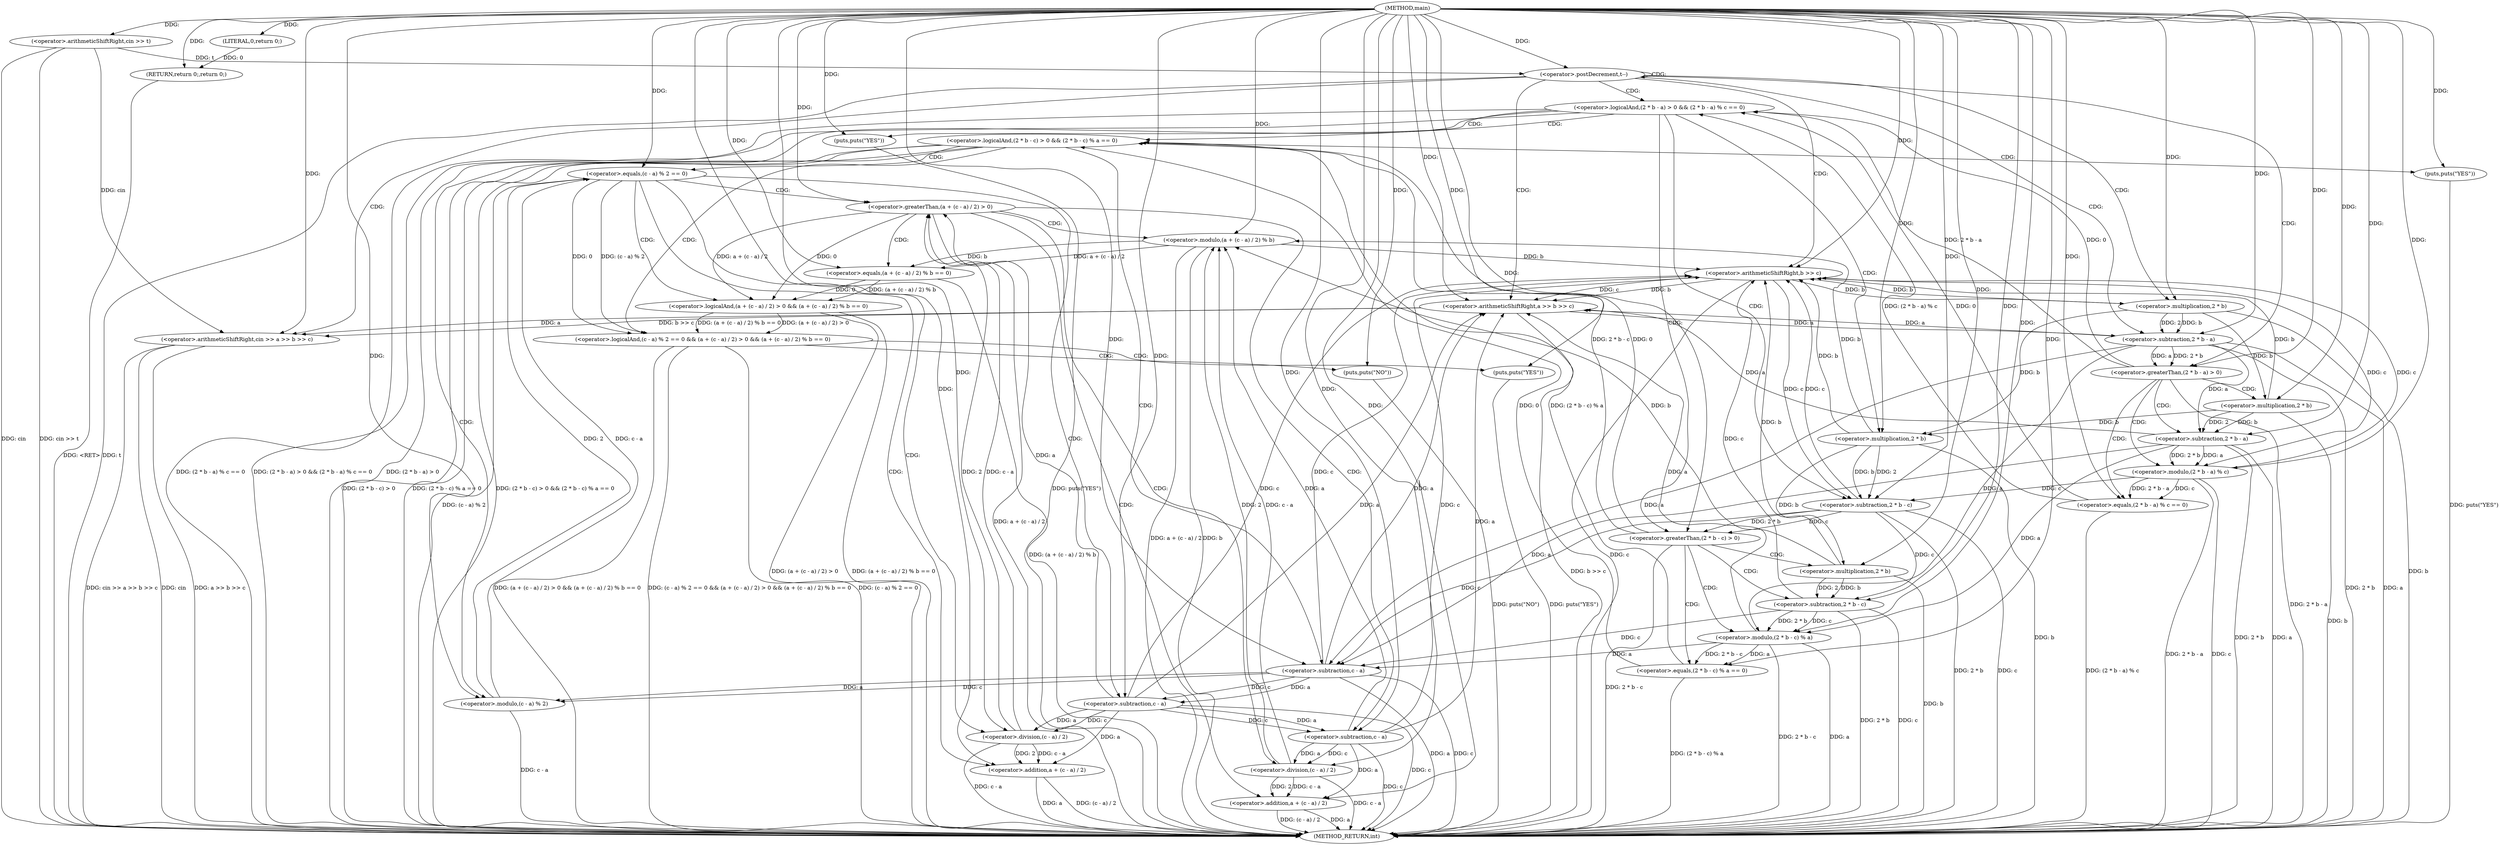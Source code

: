 digraph "main" {  
"1000103" [label = "(METHOD,main)" ]
"1000202" [label = "(METHOD_RETURN,int)" ]
"1000106" [label = "(<operator>.arithmeticShiftRight,cin >> t)" ]
"1000200" [label = "(RETURN,return 0;,return 0;)" ]
"1000110" [label = "(<operator>.postDecrement,t--)" ]
"1000201" [label = "(LITERAL,0,return 0;)" ]
"1000116" [label = "(<operator>.arithmeticShiftRight,cin >> a >> b >> c)" ]
"1000124" [label = "(<operator>.logicalAnd,(2 * b - a) > 0 && (2 * b - a) % c == 0)" ]
"1000141" [label = "(puts,puts(\"YES\"))" ]
"1000118" [label = "(<operator>.arithmeticShiftRight,a >> b >> c)" ]
"1000120" [label = "(<operator>.arithmeticShiftRight,b >> c)" ]
"1000125" [label = "(<operator>.greaterThan,(2 * b - a) > 0)" ]
"1000132" [label = "(<operator>.equals,(2 * b - a) % c == 0)" ]
"1000145" [label = "(<operator>.logicalAnd,(2 * b - c) > 0 && (2 * b - c) % a == 0)" ]
"1000162" [label = "(puts,puts(\"YES\"))" ]
"1000126" [label = "(<operator>.subtraction,2 * b - a)" ]
"1000133" [label = "(<operator>.modulo,(2 * b - a) % c)" ]
"1000127" [label = "(<operator>.multiplication,2 * b)" ]
"1000134" [label = "(<operator>.subtraction,2 * b - a)" ]
"1000146" [label = "(<operator>.greaterThan,(2 * b - c) > 0)" ]
"1000153" [label = "(<operator>.equals,(2 * b - c) % a == 0)" ]
"1000166" [label = "(<operator>.logicalAnd,(c - a) % 2 == 0 && (a + (c - a) / 2) > 0 && (a + (c - a) / 2) % b == 0)" ]
"1000195" [label = "(puts,puts(\"YES\"))" ]
"1000135" [label = "(<operator>.multiplication,2 * b)" ]
"1000147" [label = "(<operator>.subtraction,2 * b - c)" ]
"1000154" [label = "(<operator>.modulo,(2 * b - c) % a)" ]
"1000198" [label = "(puts,puts(\"NO\"))" ]
"1000148" [label = "(<operator>.multiplication,2 * b)" ]
"1000155" [label = "(<operator>.subtraction,2 * b - c)" ]
"1000167" [label = "(<operator>.equals,(c - a) % 2 == 0)" ]
"1000174" [label = "(<operator>.logicalAnd,(a + (c - a) / 2) > 0 && (a + (c - a) / 2) % b == 0)" ]
"1000156" [label = "(<operator>.multiplication,2 * b)" ]
"1000168" [label = "(<operator>.modulo,(c - a) % 2)" ]
"1000175" [label = "(<operator>.greaterThan,(a + (c - a) / 2) > 0)" ]
"1000184" [label = "(<operator>.equals,(a + (c - a) / 2) % b == 0)" ]
"1000169" [label = "(<operator>.subtraction,c - a)" ]
"1000176" [label = "(<operator>.addition,a + (c - a) / 2)" ]
"1000185" [label = "(<operator>.modulo,(a + (c - a) / 2) % b)" ]
"1000178" [label = "(<operator>.division,(c - a) / 2)" ]
"1000186" [label = "(<operator>.addition,a + (c - a) / 2)" ]
"1000179" [label = "(<operator>.subtraction,c - a)" ]
"1000188" [label = "(<operator>.division,(c - a) / 2)" ]
"1000189" [label = "(<operator>.subtraction,c - a)" ]
  "1000200" -> "1000202"  [ label = "DDG: <RET>"] 
  "1000106" -> "1000202"  [ label = "DDG: cin"] 
  "1000106" -> "1000202"  [ label = "DDG: cin >> t"] 
  "1000110" -> "1000202"  [ label = "DDG: t"] 
  "1000116" -> "1000202"  [ label = "DDG: cin"] 
  "1000120" -> "1000202"  [ label = "DDG: c"] 
  "1000118" -> "1000202"  [ label = "DDG: b >> c"] 
  "1000116" -> "1000202"  [ label = "DDG: a >> b >> c"] 
  "1000116" -> "1000202"  [ label = "DDG: cin >> a >> b >> c"] 
  "1000127" -> "1000202"  [ label = "DDG: b"] 
  "1000126" -> "1000202"  [ label = "DDG: 2 * b"] 
  "1000126" -> "1000202"  [ label = "DDG: a"] 
  "1000125" -> "1000202"  [ label = "DDG: 2 * b - a"] 
  "1000124" -> "1000202"  [ label = "DDG: (2 * b - a) > 0"] 
  "1000135" -> "1000202"  [ label = "DDG: b"] 
  "1000134" -> "1000202"  [ label = "DDG: 2 * b"] 
  "1000134" -> "1000202"  [ label = "DDG: a"] 
  "1000133" -> "1000202"  [ label = "DDG: 2 * b - a"] 
  "1000133" -> "1000202"  [ label = "DDG: c"] 
  "1000132" -> "1000202"  [ label = "DDG: (2 * b - a) % c"] 
  "1000124" -> "1000202"  [ label = "DDG: (2 * b - a) % c == 0"] 
  "1000124" -> "1000202"  [ label = "DDG: (2 * b - a) > 0 && (2 * b - a) % c == 0"] 
  "1000148" -> "1000202"  [ label = "DDG: b"] 
  "1000147" -> "1000202"  [ label = "DDG: 2 * b"] 
  "1000147" -> "1000202"  [ label = "DDG: c"] 
  "1000146" -> "1000202"  [ label = "DDG: 2 * b - c"] 
  "1000145" -> "1000202"  [ label = "DDG: (2 * b - c) > 0"] 
  "1000156" -> "1000202"  [ label = "DDG: b"] 
  "1000155" -> "1000202"  [ label = "DDG: 2 * b"] 
  "1000155" -> "1000202"  [ label = "DDG: c"] 
  "1000154" -> "1000202"  [ label = "DDG: 2 * b - c"] 
  "1000154" -> "1000202"  [ label = "DDG: a"] 
  "1000153" -> "1000202"  [ label = "DDG: (2 * b - c) % a"] 
  "1000145" -> "1000202"  [ label = "DDG: (2 * b - c) % a == 0"] 
  "1000145" -> "1000202"  [ label = "DDG: (2 * b - c) > 0 && (2 * b - c) % a == 0"] 
  "1000169" -> "1000202"  [ label = "DDG: c"] 
  "1000169" -> "1000202"  [ label = "DDG: a"] 
  "1000168" -> "1000202"  [ label = "DDG: c - a"] 
  "1000167" -> "1000202"  [ label = "DDG: (c - a) % 2"] 
  "1000166" -> "1000202"  [ label = "DDG: (c - a) % 2 == 0"] 
  "1000176" -> "1000202"  [ label = "DDG: a"] 
  "1000179" -> "1000202"  [ label = "DDG: c"] 
  "1000178" -> "1000202"  [ label = "DDG: c - a"] 
  "1000176" -> "1000202"  [ label = "DDG: (c - a) / 2"] 
  "1000175" -> "1000202"  [ label = "DDG: a + (c - a) / 2"] 
  "1000174" -> "1000202"  [ label = "DDG: (a + (c - a) / 2) > 0"] 
  "1000186" -> "1000202"  [ label = "DDG: a"] 
  "1000189" -> "1000202"  [ label = "DDG: c"] 
  "1000188" -> "1000202"  [ label = "DDG: c - a"] 
  "1000186" -> "1000202"  [ label = "DDG: (c - a) / 2"] 
  "1000185" -> "1000202"  [ label = "DDG: a + (c - a) / 2"] 
  "1000185" -> "1000202"  [ label = "DDG: b"] 
  "1000184" -> "1000202"  [ label = "DDG: (a + (c - a) / 2) % b"] 
  "1000174" -> "1000202"  [ label = "DDG: (a + (c - a) / 2) % b == 0"] 
  "1000166" -> "1000202"  [ label = "DDG: (a + (c - a) / 2) > 0 && (a + (c - a) / 2) % b == 0"] 
  "1000166" -> "1000202"  [ label = "DDG: (c - a) % 2 == 0 && (a + (c - a) / 2) > 0 && (a + (c - a) / 2) % b == 0"] 
  "1000198" -> "1000202"  [ label = "DDG: puts(\"NO\")"] 
  "1000195" -> "1000202"  [ label = "DDG: puts(\"YES\")"] 
  "1000162" -> "1000202"  [ label = "DDG: puts(\"YES\")"] 
  "1000141" -> "1000202"  [ label = "DDG: puts(\"YES\")"] 
  "1000201" -> "1000200"  [ label = "DDG: 0"] 
  "1000103" -> "1000200"  [ label = "DDG: "] 
  "1000103" -> "1000106"  [ label = "DDG: "] 
  "1000103" -> "1000201"  [ label = "DDG: "] 
  "1000106" -> "1000110"  [ label = "DDG: t"] 
  "1000103" -> "1000110"  [ label = "DDG: "] 
  "1000106" -> "1000116"  [ label = "DDG: cin"] 
  "1000103" -> "1000116"  [ label = "DDG: "] 
  "1000118" -> "1000116"  [ label = "DDG: b >> c"] 
  "1000118" -> "1000116"  [ label = "DDG: a"] 
  "1000126" -> "1000118"  [ label = "DDG: a"] 
  "1000134" -> "1000118"  [ label = "DDG: a"] 
  "1000154" -> "1000118"  [ label = "DDG: a"] 
  "1000169" -> "1000118"  [ label = "DDG: a"] 
  "1000103" -> "1000118"  [ label = "DDG: "] 
  "1000179" -> "1000118"  [ label = "DDG: a"] 
  "1000189" -> "1000118"  [ label = "DDG: a"] 
  "1000120" -> "1000118"  [ label = "DDG: b"] 
  "1000120" -> "1000118"  [ label = "DDG: c"] 
  "1000125" -> "1000124"  [ label = "DDG: 0"] 
  "1000125" -> "1000124"  [ label = "DDG: 2 * b - a"] 
  "1000132" -> "1000124"  [ label = "DDG: (2 * b - a) % c"] 
  "1000132" -> "1000124"  [ label = "DDG: 0"] 
  "1000103" -> "1000141"  [ label = "DDG: "] 
  "1000127" -> "1000120"  [ label = "DDG: b"] 
  "1000135" -> "1000120"  [ label = "DDG: b"] 
  "1000148" -> "1000120"  [ label = "DDG: b"] 
  "1000156" -> "1000120"  [ label = "DDG: b"] 
  "1000185" -> "1000120"  [ label = "DDG: b"] 
  "1000103" -> "1000120"  [ label = "DDG: "] 
  "1000133" -> "1000120"  [ label = "DDG: c"] 
  "1000147" -> "1000120"  [ label = "DDG: c"] 
  "1000155" -> "1000120"  [ label = "DDG: c"] 
  "1000169" -> "1000120"  [ label = "DDG: c"] 
  "1000179" -> "1000120"  [ label = "DDG: c"] 
  "1000189" -> "1000120"  [ label = "DDG: c"] 
  "1000126" -> "1000125"  [ label = "DDG: 2 * b"] 
  "1000126" -> "1000125"  [ label = "DDG: a"] 
  "1000103" -> "1000125"  [ label = "DDG: "] 
  "1000133" -> "1000132"  [ label = "DDG: c"] 
  "1000133" -> "1000132"  [ label = "DDG: 2 * b - a"] 
  "1000103" -> "1000132"  [ label = "DDG: "] 
  "1000127" -> "1000126"  [ label = "DDG: 2"] 
  "1000127" -> "1000126"  [ label = "DDG: b"] 
  "1000118" -> "1000126"  [ label = "DDG: a"] 
  "1000103" -> "1000126"  [ label = "DDG: "] 
  "1000134" -> "1000133"  [ label = "DDG: a"] 
  "1000134" -> "1000133"  [ label = "DDG: 2 * b"] 
  "1000120" -> "1000133"  [ label = "DDG: c"] 
  "1000103" -> "1000133"  [ label = "DDG: "] 
  "1000146" -> "1000145"  [ label = "DDG: 2 * b - c"] 
  "1000146" -> "1000145"  [ label = "DDG: 0"] 
  "1000153" -> "1000145"  [ label = "DDG: (2 * b - c) % a"] 
  "1000153" -> "1000145"  [ label = "DDG: 0"] 
  "1000103" -> "1000162"  [ label = "DDG: "] 
  "1000103" -> "1000127"  [ label = "DDG: "] 
  "1000120" -> "1000127"  [ label = "DDG: b"] 
  "1000135" -> "1000134"  [ label = "DDG: b"] 
  "1000135" -> "1000134"  [ label = "DDG: 2"] 
  "1000126" -> "1000134"  [ label = "DDG: a"] 
  "1000103" -> "1000134"  [ label = "DDG: "] 
  "1000147" -> "1000146"  [ label = "DDG: 2 * b"] 
  "1000147" -> "1000146"  [ label = "DDG: c"] 
  "1000103" -> "1000146"  [ label = "DDG: "] 
  "1000154" -> "1000153"  [ label = "DDG: 2 * b - c"] 
  "1000154" -> "1000153"  [ label = "DDG: a"] 
  "1000103" -> "1000153"  [ label = "DDG: "] 
  "1000103" -> "1000135"  [ label = "DDG: "] 
  "1000127" -> "1000135"  [ label = "DDG: b"] 
  "1000148" -> "1000147"  [ label = "DDG: b"] 
  "1000148" -> "1000147"  [ label = "DDG: 2"] 
  "1000120" -> "1000147"  [ label = "DDG: c"] 
  "1000133" -> "1000147"  [ label = "DDG: c"] 
  "1000103" -> "1000147"  [ label = "DDG: "] 
  "1000155" -> "1000154"  [ label = "DDG: 2 * b"] 
  "1000155" -> "1000154"  [ label = "DDG: c"] 
  "1000126" -> "1000154"  [ label = "DDG: a"] 
  "1000134" -> "1000154"  [ label = "DDG: a"] 
  "1000103" -> "1000154"  [ label = "DDG: "] 
  "1000167" -> "1000166"  [ label = "DDG: (c - a) % 2"] 
  "1000167" -> "1000166"  [ label = "DDG: 0"] 
  "1000174" -> "1000166"  [ label = "DDG: (a + (c - a) / 2) % b == 0"] 
  "1000174" -> "1000166"  [ label = "DDG: (a + (c - a) / 2) > 0"] 
  "1000103" -> "1000195"  [ label = "DDG: "] 
  "1000103" -> "1000148"  [ label = "DDG: "] 
  "1000127" -> "1000148"  [ label = "DDG: b"] 
  "1000135" -> "1000148"  [ label = "DDG: b"] 
  "1000156" -> "1000155"  [ label = "DDG: 2"] 
  "1000156" -> "1000155"  [ label = "DDG: b"] 
  "1000147" -> "1000155"  [ label = "DDG: c"] 
  "1000103" -> "1000155"  [ label = "DDG: "] 
  "1000168" -> "1000167"  [ label = "DDG: 2"] 
  "1000168" -> "1000167"  [ label = "DDG: c - a"] 
  "1000103" -> "1000167"  [ label = "DDG: "] 
  "1000175" -> "1000174"  [ label = "DDG: 0"] 
  "1000175" -> "1000174"  [ label = "DDG: a + (c - a) / 2"] 
  "1000184" -> "1000174"  [ label = "DDG: 0"] 
  "1000184" -> "1000174"  [ label = "DDG: (a + (c - a) / 2) % b"] 
  "1000103" -> "1000198"  [ label = "DDG: "] 
  "1000103" -> "1000156"  [ label = "DDG: "] 
  "1000148" -> "1000156"  [ label = "DDG: b"] 
  "1000169" -> "1000168"  [ label = "DDG: c"] 
  "1000169" -> "1000168"  [ label = "DDG: a"] 
  "1000103" -> "1000168"  [ label = "DDG: "] 
  "1000178" -> "1000175"  [ label = "DDG: c - a"] 
  "1000178" -> "1000175"  [ label = "DDG: 2"] 
  "1000179" -> "1000175"  [ label = "DDG: a"] 
  "1000103" -> "1000175"  [ label = "DDG: "] 
  "1000185" -> "1000184"  [ label = "DDG: b"] 
  "1000185" -> "1000184"  [ label = "DDG: a + (c - a) / 2"] 
  "1000103" -> "1000184"  [ label = "DDG: "] 
  "1000147" -> "1000169"  [ label = "DDG: c"] 
  "1000155" -> "1000169"  [ label = "DDG: c"] 
  "1000103" -> "1000169"  [ label = "DDG: "] 
  "1000126" -> "1000169"  [ label = "DDG: a"] 
  "1000134" -> "1000169"  [ label = "DDG: a"] 
  "1000154" -> "1000169"  [ label = "DDG: a"] 
  "1000179" -> "1000176"  [ label = "DDG: a"] 
  "1000103" -> "1000176"  [ label = "DDG: "] 
  "1000178" -> "1000176"  [ label = "DDG: c - a"] 
  "1000178" -> "1000176"  [ label = "DDG: 2"] 
  "1000188" -> "1000185"  [ label = "DDG: 2"] 
  "1000188" -> "1000185"  [ label = "DDG: c - a"] 
  "1000189" -> "1000185"  [ label = "DDG: a"] 
  "1000103" -> "1000185"  [ label = "DDG: "] 
  "1000148" -> "1000185"  [ label = "DDG: b"] 
  "1000156" -> "1000185"  [ label = "DDG: b"] 
  "1000179" -> "1000178"  [ label = "DDG: c"] 
  "1000179" -> "1000178"  [ label = "DDG: a"] 
  "1000103" -> "1000178"  [ label = "DDG: "] 
  "1000189" -> "1000186"  [ label = "DDG: a"] 
  "1000103" -> "1000186"  [ label = "DDG: "] 
  "1000188" -> "1000186"  [ label = "DDG: 2"] 
  "1000188" -> "1000186"  [ label = "DDG: c - a"] 
  "1000169" -> "1000179"  [ label = "DDG: c"] 
  "1000103" -> "1000179"  [ label = "DDG: "] 
  "1000169" -> "1000179"  [ label = "DDG: a"] 
  "1000189" -> "1000188"  [ label = "DDG: a"] 
  "1000189" -> "1000188"  [ label = "DDG: c"] 
  "1000103" -> "1000188"  [ label = "DDG: "] 
  "1000179" -> "1000189"  [ label = "DDG: c"] 
  "1000103" -> "1000189"  [ label = "DDG: "] 
  "1000179" -> "1000189"  [ label = "DDG: a"] 
  "1000110" -> "1000110"  [ label = "CDG: "] 
  "1000110" -> "1000125"  [ label = "CDG: "] 
  "1000110" -> "1000127"  [ label = "CDG: "] 
  "1000110" -> "1000118"  [ label = "CDG: "] 
  "1000110" -> "1000116"  [ label = "CDG: "] 
  "1000110" -> "1000120"  [ label = "CDG: "] 
  "1000110" -> "1000126"  [ label = "CDG: "] 
  "1000110" -> "1000124"  [ label = "CDG: "] 
  "1000124" -> "1000141"  [ label = "CDG: "] 
  "1000124" -> "1000148"  [ label = "CDG: "] 
  "1000124" -> "1000147"  [ label = "CDG: "] 
  "1000124" -> "1000145"  [ label = "CDG: "] 
  "1000124" -> "1000146"  [ label = "CDG: "] 
  "1000125" -> "1000135"  [ label = "CDG: "] 
  "1000125" -> "1000133"  [ label = "CDG: "] 
  "1000125" -> "1000132"  [ label = "CDG: "] 
  "1000125" -> "1000134"  [ label = "CDG: "] 
  "1000145" -> "1000166"  [ label = "CDG: "] 
  "1000145" -> "1000169"  [ label = "CDG: "] 
  "1000145" -> "1000168"  [ label = "CDG: "] 
  "1000145" -> "1000167"  [ label = "CDG: "] 
  "1000145" -> "1000162"  [ label = "CDG: "] 
  "1000146" -> "1000153"  [ label = "CDG: "] 
  "1000146" -> "1000156"  [ label = "CDG: "] 
  "1000146" -> "1000155"  [ label = "CDG: "] 
  "1000146" -> "1000154"  [ label = "CDG: "] 
  "1000166" -> "1000195"  [ label = "CDG: "] 
  "1000166" -> "1000198"  [ label = "CDG: "] 
  "1000167" -> "1000174"  [ label = "CDG: "] 
  "1000167" -> "1000178"  [ label = "CDG: "] 
  "1000167" -> "1000175"  [ label = "CDG: "] 
  "1000167" -> "1000179"  [ label = "CDG: "] 
  "1000167" -> "1000176"  [ label = "CDG: "] 
  "1000175" -> "1000186"  [ label = "CDG: "] 
  "1000175" -> "1000189"  [ label = "CDG: "] 
  "1000175" -> "1000188"  [ label = "CDG: "] 
  "1000175" -> "1000184"  [ label = "CDG: "] 
  "1000175" -> "1000185"  [ label = "CDG: "] 
}

